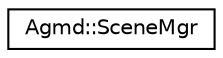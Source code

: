 digraph "Graphical Class Hierarchy"
{
  edge [fontname="Helvetica",fontsize="10",labelfontname="Helvetica",labelfontsize="10"];
  node [fontname="Helvetica",fontsize="10",shape=record];
  rankdir="LR";
  Node1 [label="Agmd::SceneMgr",height=0.2,width=0.4,color="black", fillcolor="white", style="filled",URL="$class_agmd_1_1_scene_mgr.html"];
}

